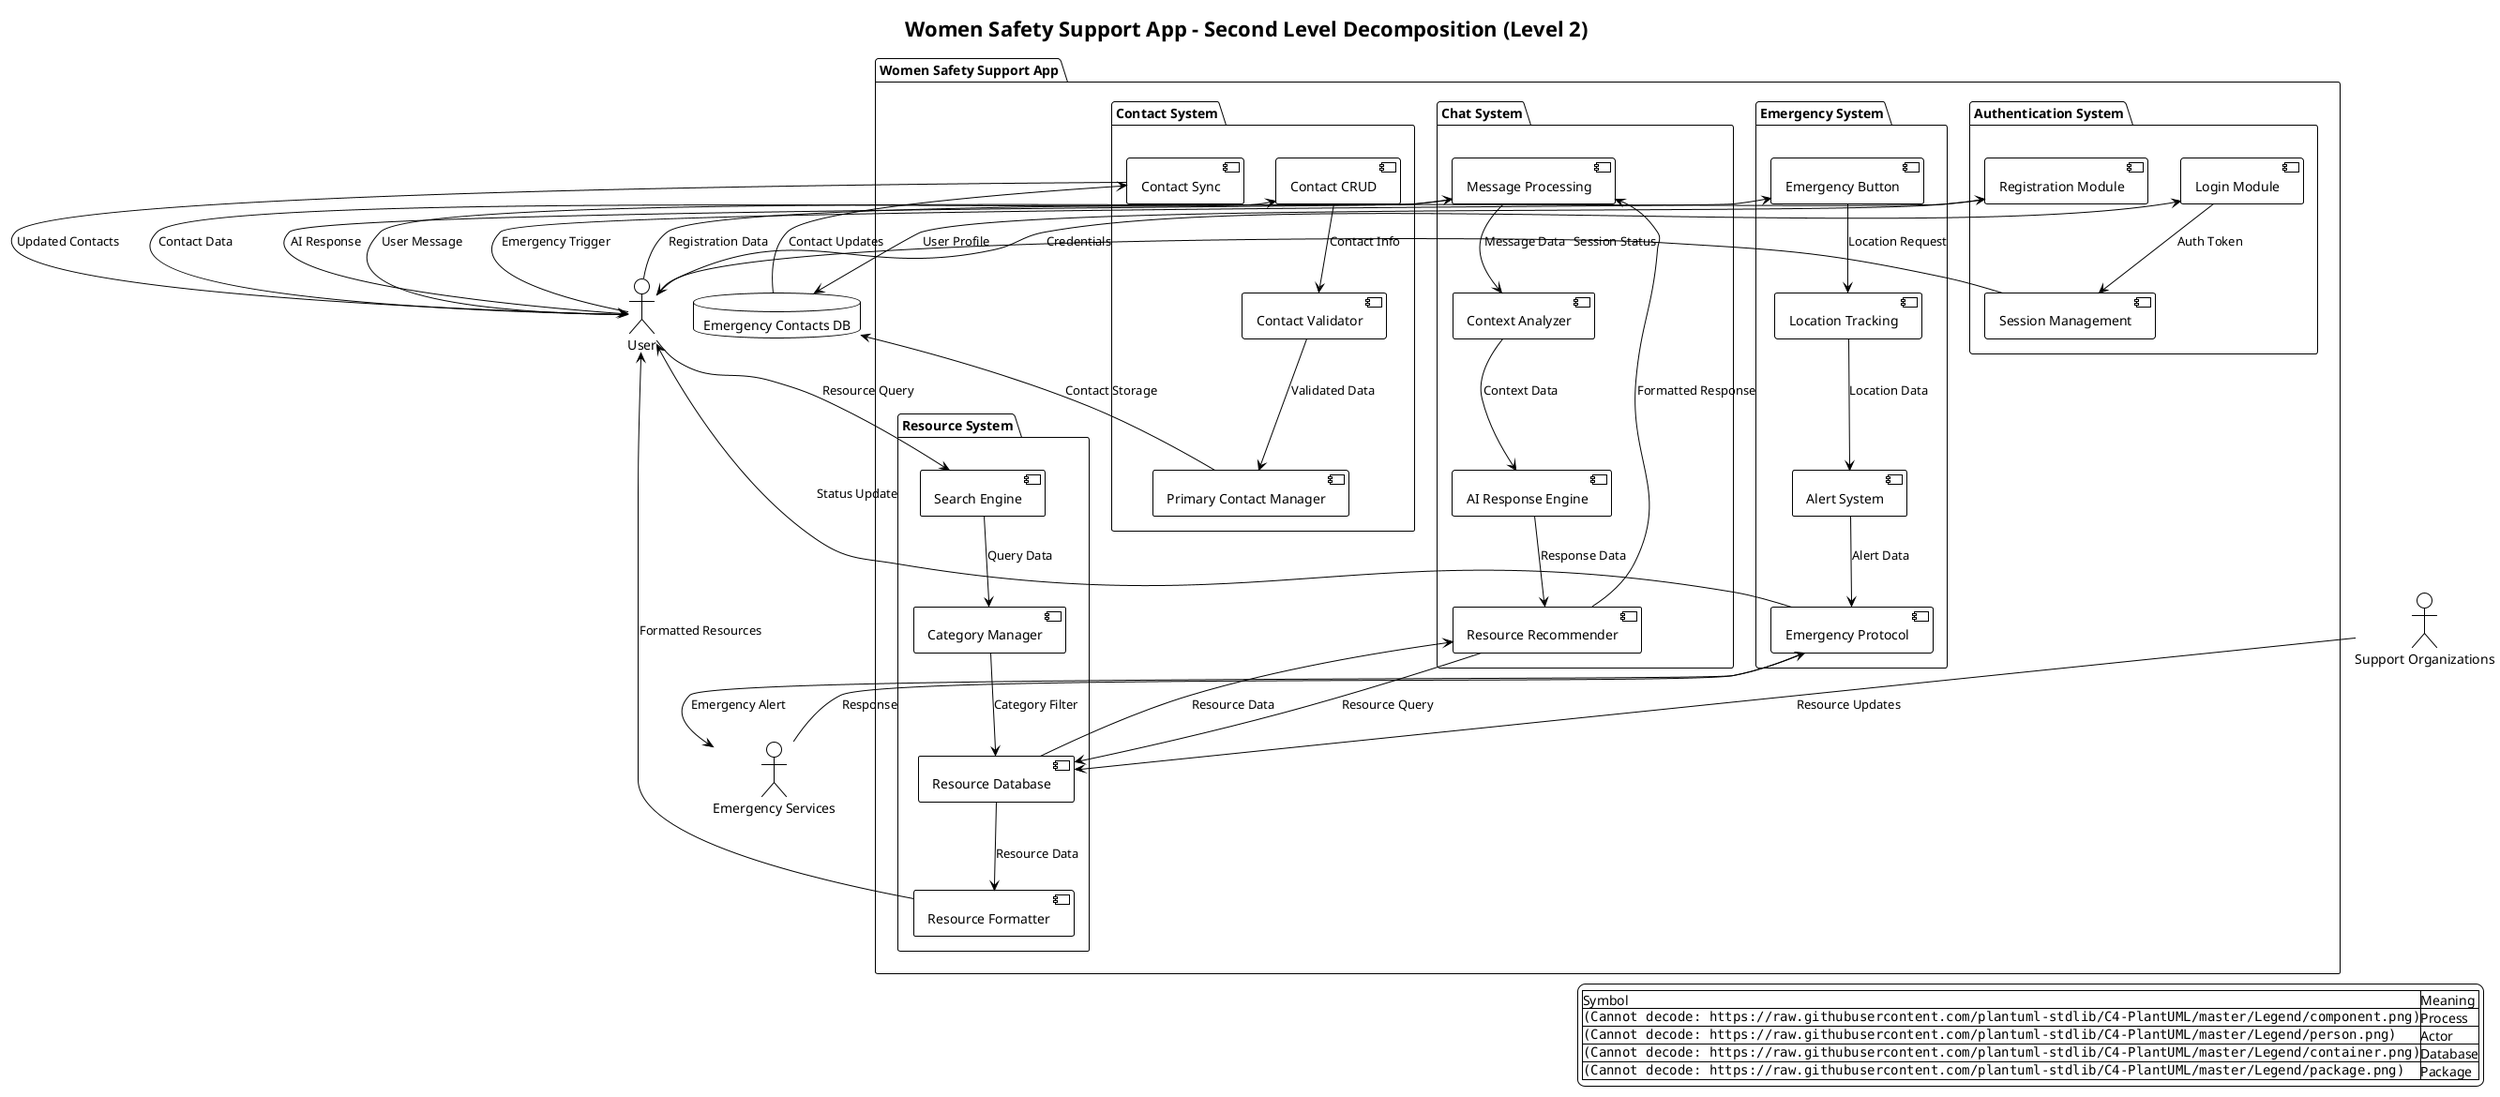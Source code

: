 @startuml DFD Level 2
!theme plain
skinparam componentStyle uml2

title Women Safety Support App - Second Level Decomposition (Level 2)

actor "User" as user
actor "Emergency Services" as emergency
actor "Support Organizations" as support
database "Emergency Contacts DB" as db

package "Women Safety Support App" {
    package "Authentication System" {
        [Login Module] as login
        [Registration Module] as reg
        [Session Management] as session
    }

    package "Emergency System" {
        [Emergency Button] as eb
        [Location Tracking] as loc
        [Alert System] as alert
        [Emergency Protocol] as protocol
    }

    package "Chat System" {
        [Message Processing] as msg
        [AI Response Engine] as ai
        [Context Analyzer] as context
        [Resource Recommender] as rec
    }

    package "Resource System" {
        [Resource Database] as rdb
        [Category Manager] as cat
        [Search Engine] as search
        [Resource Formatter] as format
    }

    package "Contact System" {
        [Contact CRUD] as crud
        [Primary Contact Manager] as primary
        [Contact Validator] as valid
        [Contact Sync] as sync
    }
}

' Authentication Flow
user --> login : Credentials
login --> session : Auth Token
session --> user : Session Status
user --> reg : Registration Data
reg --> db : User Profile

' Emergency Flow
user --> eb : Emergency Trigger
eb --> loc : Location Request
loc --> alert : Location Data
alert --> protocol : Alert Data
protocol --> emergency : Emergency Alert
emergency --> protocol : Response
protocol --> user : Status Update

' Chat Flow
user --> msg : User Message
msg --> context : Message Data
context --> ai : Context Data
ai --> rec : Response Data
rec --> rdb : Resource Query
rdb --> rec : Resource Data
rec --> msg : Formatted Response
msg --> user : AI Response

' Resource Flow
user --> search : Resource Query
search --> cat : Query Data
cat --> rdb : Category Filter
rdb --> format : Resource Data
format --> user : Formatted Resources
support --> rdb : Resource Updates

' Contact Flow
user --> crud : Contact Data
crud --> valid : Contact Info
valid --> primary : Validated Data
primary --> db : Contact Storage
db --> sync : Contact Updates
sync --> user : Updated Contacts

legend right
  |Symbol|Meaning|
  |<img:https://raw.githubusercontent.com/plantuml-stdlib/C4-PlantUML/master/Legend/component.png>|Process|
  |<img:https://raw.githubusercontent.com/plantuml-stdlib/C4-PlantUML/master/Legend/person.png>|Actor|
  |<img:https://raw.githubusercontent.com/plantuml-stdlib/C4-PlantUML/master/Legend/container.png>|Database|
  |<img:https://raw.githubusercontent.com/plantuml-stdlib/C4-PlantUML/master/Legend/package.png>|Package|
endlegend

@enduml 